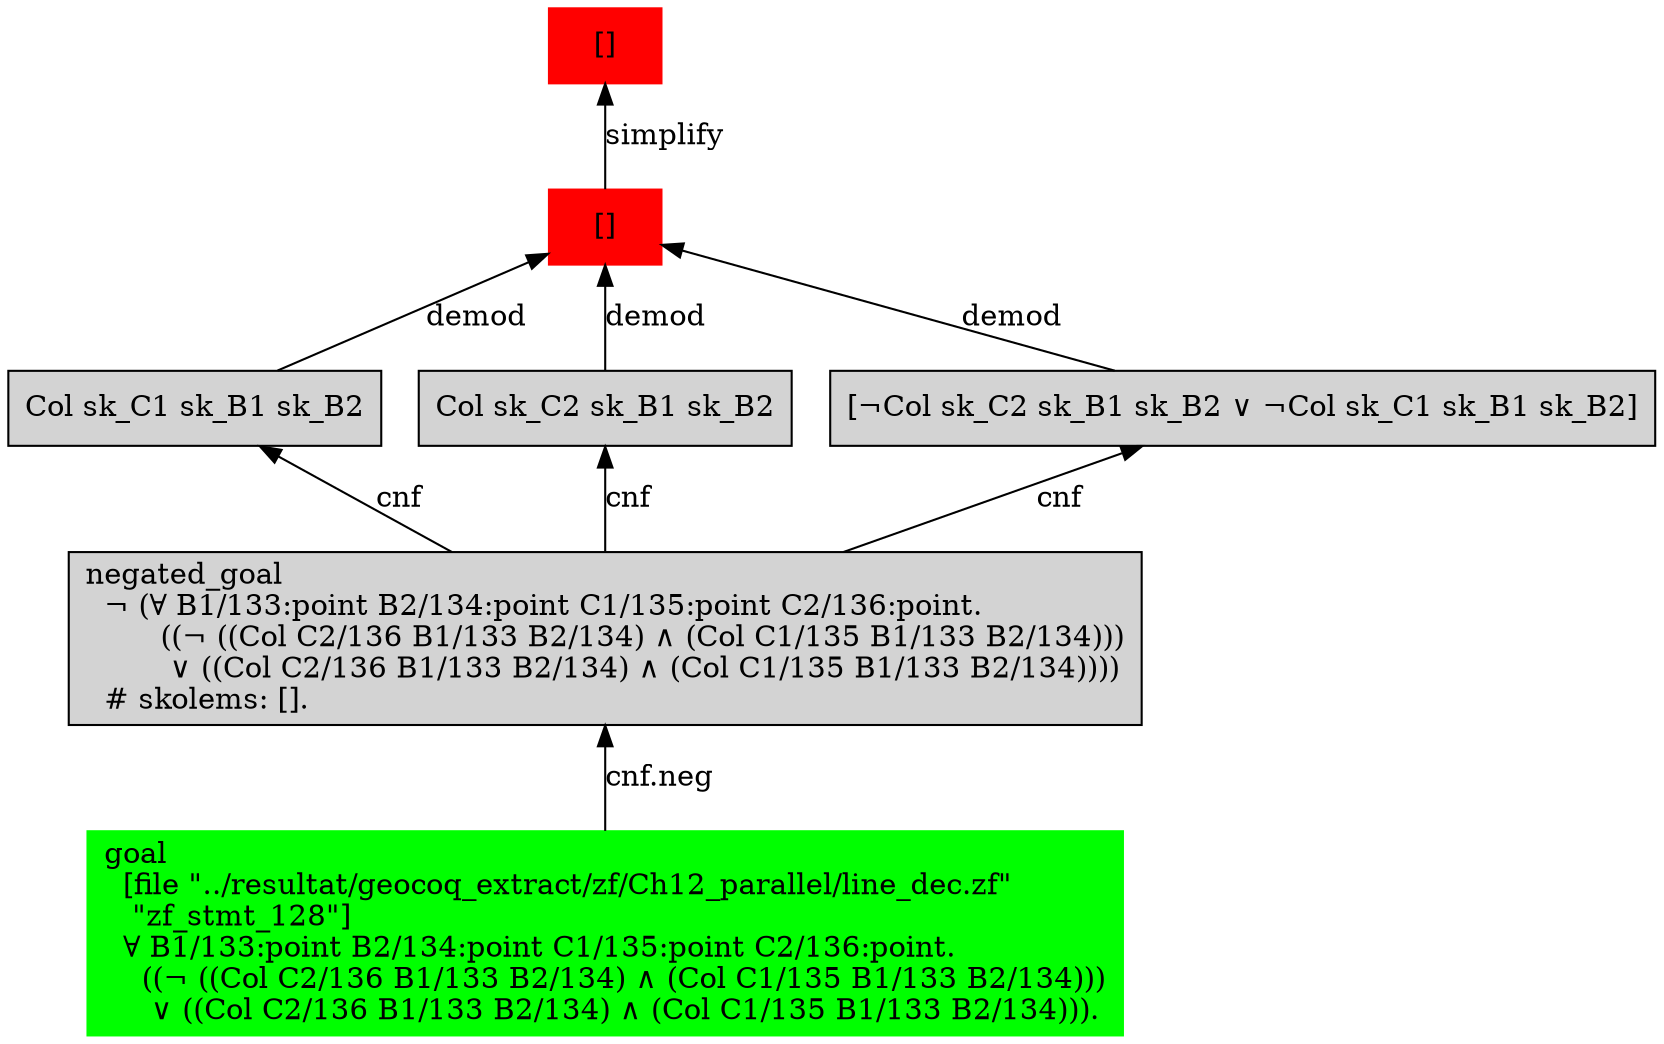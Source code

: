 digraph "unsat_graph" {
  vertex_0 [color=red, label="[]", shape=box, style=filled];
  vertex_0 -> vertex_1 [label="simplify", dir="back"];
  vertex_1 [color=red, label="[]", shape=box, style=filled];
  vertex_1 -> vertex_2 [label="demod", dir="back"];
  vertex_2 [shape=box, label="Col sk_C1 sk_B1 sk_B2\l", style=filled];
  vertex_2 -> vertex_3 [label="cnf", dir="back"];
  vertex_3 [shape=box, label="negated_goal\l  ¬ (∀ B1/133:point B2/134:point C1/135:point C2/136:point.\l        ((¬ ((Col C2/136 B1/133 B2/134) ∧ (Col C1/135 B1/133 B2/134)))\l         ∨ ((Col C2/136 B1/133 B2/134) ∧ (Col C1/135 B1/133 B2/134))))\l  # skolems: [].\l", style=filled];
  vertex_3 -> vertex_4 [label="cnf.neg", dir="back"];
  vertex_4 [color=green, shape=box, label="goal\l  [file \"../resultat/geocoq_extract/zf/Ch12_parallel/line_dec.zf\" \l   \"zf_stmt_128\"]\l  ∀ B1/133:point B2/134:point C1/135:point C2/136:point.\l    ((¬ ((Col C2/136 B1/133 B2/134) ∧ (Col C1/135 B1/133 B2/134)))\l     ∨ ((Col C2/136 B1/133 B2/134) ∧ (Col C1/135 B1/133 B2/134))).\l", style=filled];
  vertex_1 -> vertex_5 [label="demod", dir="back"];
  vertex_5 [shape=box, label="Col sk_C2 sk_B1 sk_B2\l", style=filled];
  vertex_5 -> vertex_3 [label="cnf", dir="back"];
  vertex_1 -> vertex_6 [label="demod", dir="back"];
  vertex_6 [shape=box, label="[¬Col sk_C2 sk_B1 sk_B2 ∨ ¬Col sk_C1 sk_B1 sk_B2]\l", style=filled];
  vertex_6 -> vertex_3 [label="cnf", dir="back"];
  }


